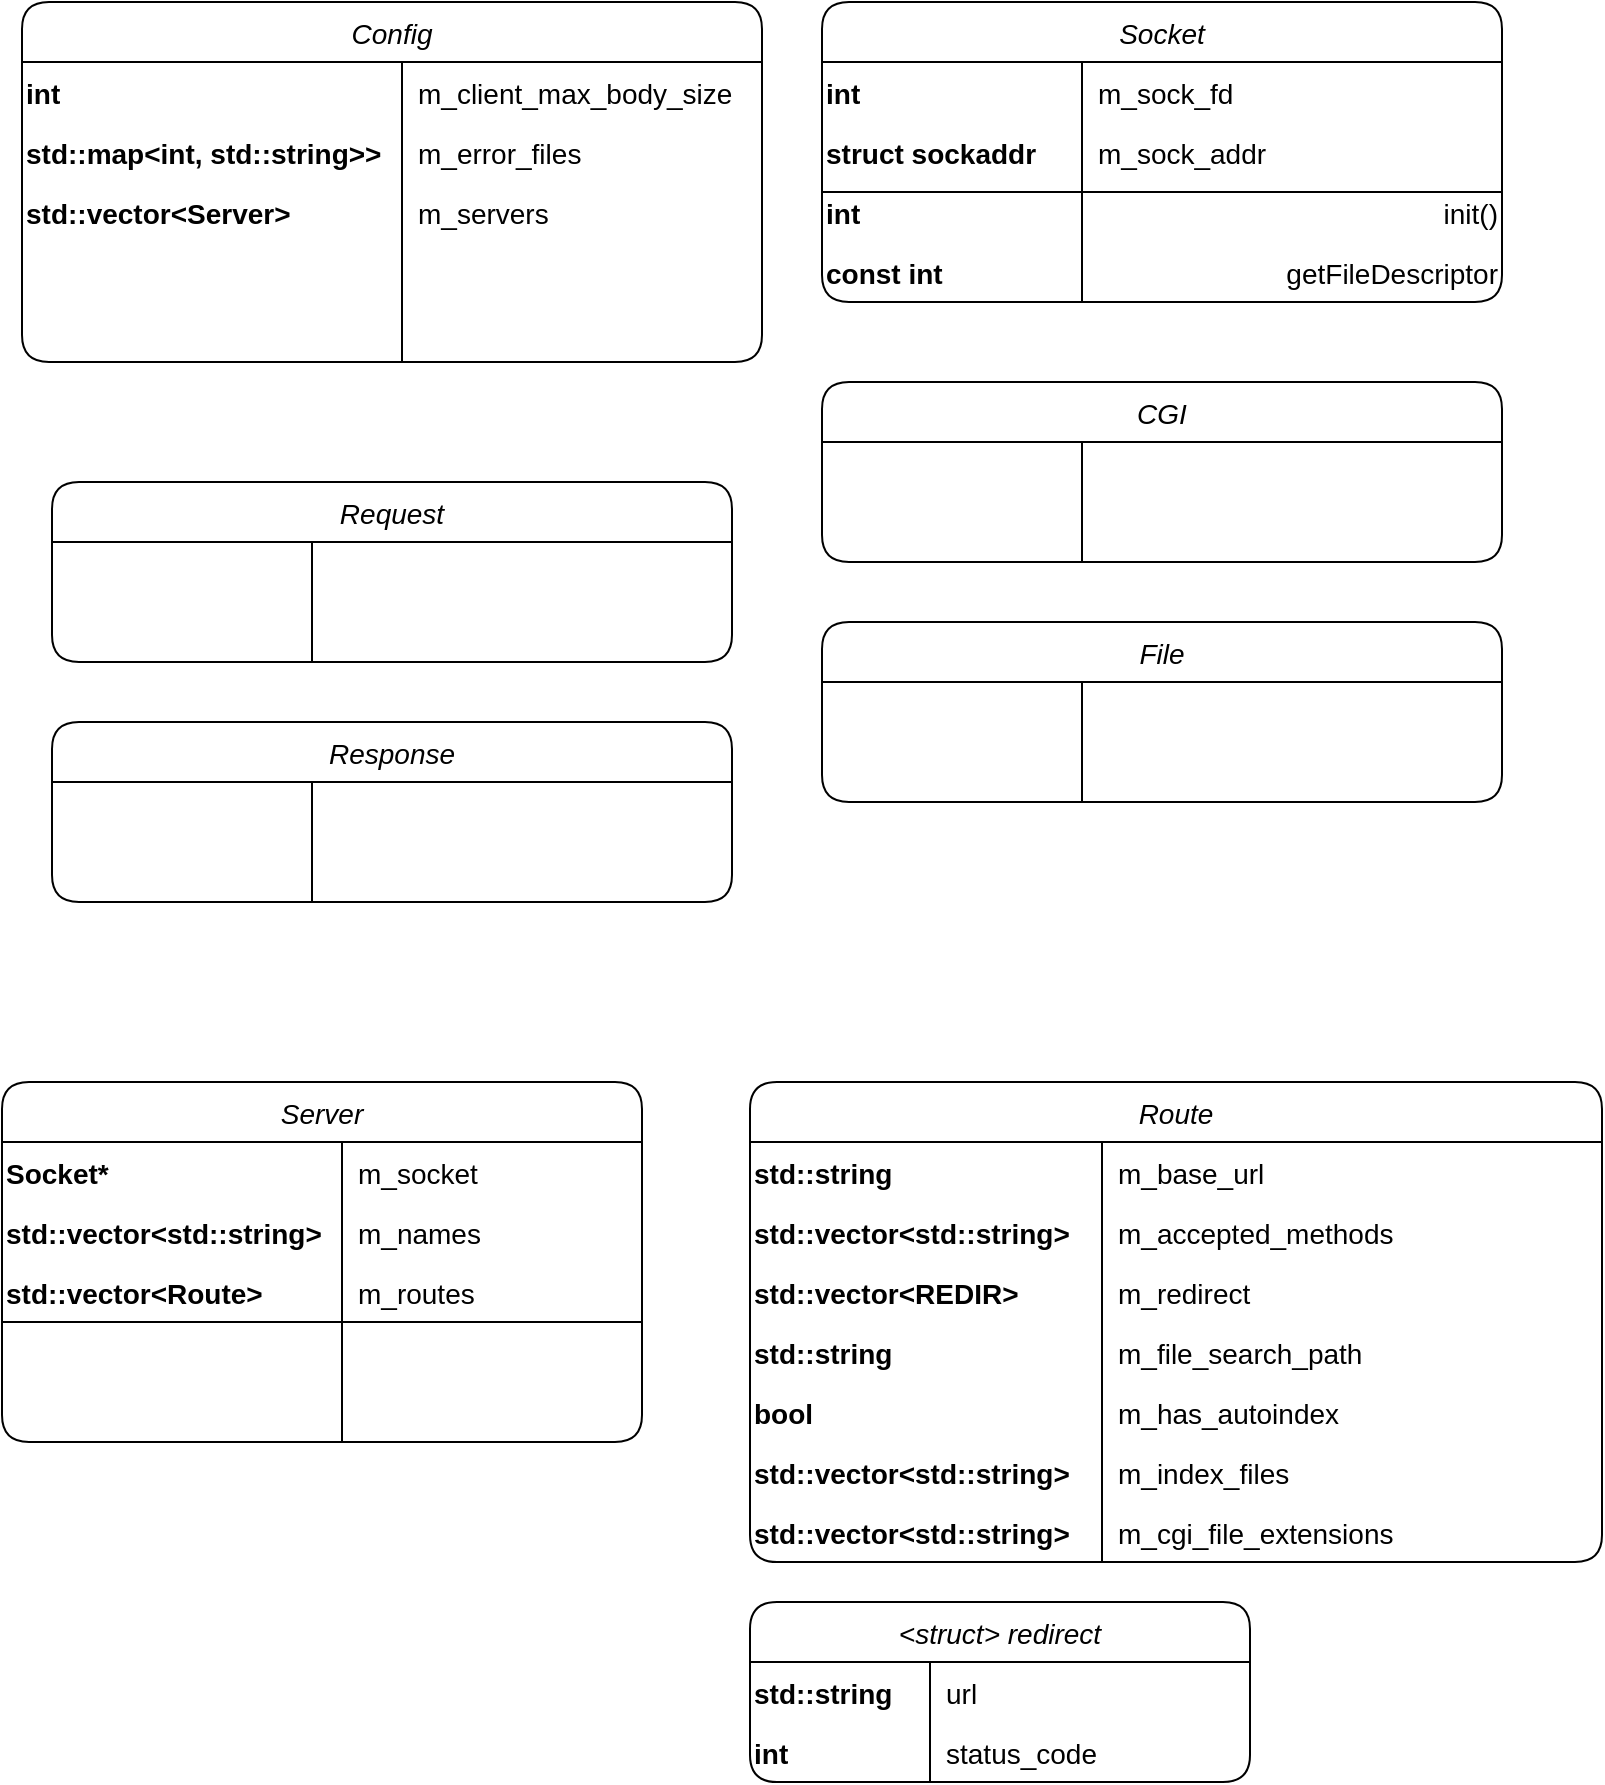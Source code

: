 <mxfile version="16.5.3" type="device"><diagram id="C5RBs43oDa-KdzZeNtuy" name="Page-1"><mxGraphModel dx="2066" dy="1130" grid="1" gridSize="10" guides="1" tooltips="1" connect="1" arrows="1" fold="1" page="1" pageScale="1" pageWidth="827" pageHeight="1169" math="0" shadow="0"><root><mxCell id="WIyWlLk6GJQsqaUBKTNV-0"/><mxCell id="WIyWlLk6GJQsqaUBKTNV-1" parent="WIyWlLk6GJQsqaUBKTNV-0"/><mxCell id="sUEwmZdYw1arLNyRyCAi-73" value="Server" style="shape=table;startSize=30;container=1;collapsible=1;childLayout=tableLayout;fixedRows=1;rowLines=0;fontStyle=2;align=center;resizeLast=1;rounded=1;labelBackgroundColor=none;fillColor=default;gradientColor=none;fontSize=14;" parent="WIyWlLk6GJQsqaUBKTNV-1" vertex="1"><mxGeometry x="40" y="650" width="320" height="180" as="geometry"/></mxCell><mxCell id="sUEwmZdYw1arLNyRyCAi-77" value="" style="shape=tableRow;horizontal=0;startSize=0;swimlaneHead=0;swimlaneBody=0;fillColor=none;collapsible=0;dropTarget=0;points=[[0,0.5],[1,0.5]];portConstraint=eastwest;top=0;left=0;right=0;bottom=0;rounded=1;labelBackgroundColor=#E6E6E6;strokeColor=default;swimlaneFillColor=none;swimlaneLine=1;sketch=0;" parent="sUEwmZdYw1arLNyRyCAi-73" vertex="1"><mxGeometry y="30" width="320" height="30" as="geometry"/></mxCell><mxCell id="sUEwmZdYw1arLNyRyCAi-78" value="Socket*" style="shape=partialRectangle;connectable=0;fillColor=none;top=0;left=0;bottom=0;right=0;editable=1;overflow=hidden;rounded=1;labelBackgroundColor=none;fontStyle=1;align=left;fontSize=14;" parent="sUEwmZdYw1arLNyRyCAi-77" vertex="1"><mxGeometry width="170" height="30" as="geometry"><mxRectangle width="170" height="30" as="alternateBounds"/></mxGeometry></mxCell><mxCell id="sUEwmZdYw1arLNyRyCAi-79" value="m_socket" style="shape=partialRectangle;connectable=0;fillColor=none;top=0;left=0;bottom=0;right=0;align=left;spacingLeft=6;overflow=hidden;rounded=1;labelBackgroundColor=none;strokeColor=default;fontSize=14;" parent="sUEwmZdYw1arLNyRyCAi-77" vertex="1"><mxGeometry x="170" width="150" height="30" as="geometry"><mxRectangle width="150" height="30" as="alternateBounds"/></mxGeometry></mxCell><mxCell id="sUEwmZdYw1arLNyRyCAi-80" value="" style="shape=tableRow;horizontal=0;startSize=0;swimlaneHead=0;swimlaneBody=0;fillColor=none;collapsible=0;dropTarget=0;points=[[0,0.5],[1,0.5]];portConstraint=eastwest;top=0;left=0;right=0;bottom=0;rounded=1;labelBackgroundColor=#E6E6E6;" parent="sUEwmZdYw1arLNyRyCAi-73" vertex="1"><mxGeometry y="60" width="320" height="30" as="geometry"/></mxCell><mxCell id="sUEwmZdYw1arLNyRyCAi-81" value="std::vector&lt;std::string&gt;" style="shape=partialRectangle;connectable=0;fillColor=none;top=0;left=0;bottom=0;right=0;editable=1;overflow=hidden;rounded=1;labelBackgroundColor=none;fontStyle=1;align=left;fontSize=14;" parent="sUEwmZdYw1arLNyRyCAi-80" vertex="1"><mxGeometry width="170" height="30" as="geometry"><mxRectangle width="170" height="30" as="alternateBounds"/></mxGeometry></mxCell><mxCell id="sUEwmZdYw1arLNyRyCAi-82" value="m_names" style="shape=partialRectangle;connectable=0;fillColor=none;top=0;left=0;bottom=0;right=0;align=left;spacingLeft=6;overflow=hidden;rounded=1;labelBackgroundColor=none;fontSize=14;" parent="sUEwmZdYw1arLNyRyCAi-80" vertex="1"><mxGeometry x="170" width="150" height="30" as="geometry"><mxRectangle width="150" height="30" as="alternateBounds"/></mxGeometry></mxCell><mxCell id="sUEwmZdYw1arLNyRyCAi-83" value="" style="shape=tableRow;horizontal=0;startSize=0;swimlaneHead=0;swimlaneBody=0;fillColor=none;collapsible=0;dropTarget=0;points=[[0,0.5],[1,0.5]];portConstraint=eastwest;top=0;left=0;right=0;bottom=0;rounded=1;labelBackgroundColor=#E6E6E6;" parent="sUEwmZdYw1arLNyRyCAi-73" vertex="1"><mxGeometry y="90" width="320" height="30" as="geometry"/></mxCell><mxCell id="sUEwmZdYw1arLNyRyCAi-84" value="std::vector&lt;Route&gt;" style="shape=partialRectangle;connectable=0;fillColor=none;top=0;left=0;bottom=0;right=0;editable=1;overflow=hidden;rounded=1;labelBackgroundColor=none;align=left;fontStyle=1;fontSize=14;" parent="sUEwmZdYw1arLNyRyCAi-83" vertex="1"><mxGeometry width="170" height="30" as="geometry"><mxRectangle width="170" height="30" as="alternateBounds"/></mxGeometry></mxCell><mxCell id="sUEwmZdYw1arLNyRyCAi-85" value="m_routes" style="shape=partialRectangle;connectable=0;fillColor=none;top=0;left=0;bottom=0;right=0;align=left;spacingLeft=6;overflow=hidden;rounded=1;labelBackgroundColor=none;fontSize=14;" parent="sUEwmZdYw1arLNyRyCAi-83" vertex="1"><mxGeometry x="170" width="150" height="30" as="geometry"><mxRectangle width="150" height="30" as="alternateBounds"/></mxGeometry></mxCell><mxCell id="sUEwmZdYw1arLNyRyCAi-101" style="shape=tableRow;horizontal=0;startSize=0;swimlaneHead=0;swimlaneBody=0;fillColor=none;collapsible=0;dropTarget=0;points=[[0,0.5],[1,0.5]];portConstraint=eastwest;top=0;left=0;right=0;bottom=0;rounded=1;labelBackgroundColor=#E6E6E6;" parent="sUEwmZdYw1arLNyRyCAi-73" vertex="1"><mxGeometry y="120" width="320" height="30" as="geometry"/></mxCell><mxCell id="sUEwmZdYw1arLNyRyCAi-102" style="shape=partialRectangle;connectable=0;fillColor=none;top=0;left=0;bottom=0;right=0;editable=1;overflow=hidden;rounded=1;labelBackgroundColor=none;align=left;fontStyle=1;fontSize=14;" parent="sUEwmZdYw1arLNyRyCAi-101" vertex="1"><mxGeometry width="170" height="30" as="geometry"><mxRectangle width="170" height="30" as="alternateBounds"/></mxGeometry></mxCell><mxCell id="sUEwmZdYw1arLNyRyCAi-103" style="shape=partialRectangle;connectable=0;fillColor=none;top=0;left=0;bottom=0;right=0;align=right;spacingLeft=6;overflow=hidden;rounded=1;labelBackgroundColor=none;fontSize=14;" parent="sUEwmZdYw1arLNyRyCAi-101" vertex="1"><mxGeometry x="170" width="150" height="30" as="geometry"><mxRectangle width="150" height="30" as="alternateBounds"/></mxGeometry></mxCell><mxCell id="sUEwmZdYw1arLNyRyCAi-98" style="shape=tableRow;horizontal=0;startSize=0;swimlaneHead=0;swimlaneBody=0;fillColor=none;collapsible=0;dropTarget=0;points=[[0,0.5],[1,0.5]];portConstraint=eastwest;top=0;left=0;right=0;bottom=0;rounded=1;labelBackgroundColor=#E6E6E6;" parent="sUEwmZdYw1arLNyRyCAi-73" vertex="1"><mxGeometry y="150" width="320" height="30" as="geometry"/></mxCell><mxCell id="sUEwmZdYw1arLNyRyCAi-99" style="shape=partialRectangle;connectable=0;fillColor=none;top=0;left=0;bottom=0;right=0;editable=1;overflow=hidden;rounded=1;labelBackgroundColor=none;align=left;fontStyle=1;fontSize=14;" parent="sUEwmZdYw1arLNyRyCAi-98" vertex="1"><mxGeometry width="170" height="30" as="geometry"><mxRectangle width="170" height="30" as="alternateBounds"/></mxGeometry></mxCell><mxCell id="sUEwmZdYw1arLNyRyCAi-100" style="shape=partialRectangle;connectable=0;fillColor=none;top=0;left=0;bottom=0;right=0;align=right;spacingLeft=6;overflow=hidden;rounded=1;labelBackgroundColor=none;fontSize=14;" parent="sUEwmZdYw1arLNyRyCAi-98" vertex="1"><mxGeometry x="170" width="150" height="30" as="geometry"><mxRectangle width="150" height="30" as="alternateBounds"/></mxGeometry></mxCell><mxCell id="sUEwmZdYw1arLNyRyCAi-104" value="Config" style="shape=table;startSize=30;container=1;collapsible=1;childLayout=tableLayout;fixedRows=1;rowLines=0;fontStyle=2;align=center;resizeLast=1;rounded=1;labelBackgroundColor=none;fillColor=default;gradientColor=none;fontSize=14;" parent="WIyWlLk6GJQsqaUBKTNV-1" vertex="1"><mxGeometry x="50" y="110" width="370" height="180" as="geometry"/></mxCell><mxCell id="sUEwmZdYw1arLNyRyCAi-105" value="" style="shape=tableRow;horizontal=0;startSize=0;swimlaneHead=0;swimlaneBody=0;fillColor=none;collapsible=0;dropTarget=0;points=[[0,0.5],[1,0.5]];portConstraint=eastwest;top=0;left=0;right=0;bottom=0;rounded=1;labelBackgroundColor=#E6E6E6;strokeColor=default;swimlaneFillColor=none;swimlaneLine=1;sketch=0;" parent="sUEwmZdYw1arLNyRyCAi-104" vertex="1"><mxGeometry y="30" width="370" height="30" as="geometry"/></mxCell><mxCell id="sUEwmZdYw1arLNyRyCAi-106" value="int" style="shape=partialRectangle;connectable=0;fillColor=none;top=0;left=0;bottom=0;right=0;editable=1;overflow=hidden;rounded=1;labelBackgroundColor=none;fontStyle=1;align=left;fontSize=14;" parent="sUEwmZdYw1arLNyRyCAi-105" vertex="1"><mxGeometry width="190" height="30" as="geometry"><mxRectangle width="190" height="30" as="alternateBounds"/></mxGeometry></mxCell><mxCell id="sUEwmZdYw1arLNyRyCAi-107" value="m_client_max_body_size" style="shape=partialRectangle;connectable=0;fillColor=none;top=0;left=0;bottom=0;right=0;align=left;spacingLeft=6;overflow=hidden;rounded=1;labelBackgroundColor=none;strokeColor=default;fontSize=14;" parent="sUEwmZdYw1arLNyRyCAi-105" vertex="1"><mxGeometry x="190" width="180" height="30" as="geometry"><mxRectangle width="180" height="30" as="alternateBounds"/></mxGeometry></mxCell><mxCell id="sUEwmZdYw1arLNyRyCAi-108" value="" style="shape=tableRow;horizontal=0;startSize=0;swimlaneHead=0;swimlaneBody=0;fillColor=none;collapsible=0;dropTarget=0;points=[[0,0.5],[1,0.5]];portConstraint=eastwest;top=0;left=0;right=0;bottom=0;rounded=1;labelBackgroundColor=#E6E6E6;" parent="sUEwmZdYw1arLNyRyCAi-104" vertex="1"><mxGeometry y="60" width="370" height="30" as="geometry"/></mxCell><mxCell id="sUEwmZdYw1arLNyRyCAi-109" value="std::map&lt;int, std::string&gt;&gt;" style="shape=partialRectangle;connectable=0;fillColor=none;top=0;left=0;bottom=0;right=0;editable=1;overflow=hidden;rounded=1;labelBackgroundColor=none;fontStyle=1;align=left;fontSize=14;" parent="sUEwmZdYw1arLNyRyCAi-108" vertex="1"><mxGeometry width="190" height="30" as="geometry"><mxRectangle width="190" height="30" as="alternateBounds"/></mxGeometry></mxCell><mxCell id="sUEwmZdYw1arLNyRyCAi-110" value="m_error_files" style="shape=partialRectangle;connectable=0;fillColor=none;top=0;left=0;bottom=0;right=0;align=left;spacingLeft=6;overflow=hidden;rounded=1;labelBackgroundColor=none;fontSize=14;" parent="sUEwmZdYw1arLNyRyCAi-108" vertex="1"><mxGeometry x="190" width="180" height="30" as="geometry"><mxRectangle width="180" height="30" as="alternateBounds"/></mxGeometry></mxCell><mxCell id="sUEwmZdYw1arLNyRyCAi-111" value="" style="shape=tableRow;horizontal=0;startSize=0;swimlaneHead=0;swimlaneBody=0;fillColor=none;collapsible=0;dropTarget=0;points=[[0,0.5],[1,0.5]];portConstraint=eastwest;top=0;left=0;right=0;bottom=0;rounded=1;labelBackgroundColor=#E6E6E6;" parent="sUEwmZdYw1arLNyRyCAi-104" vertex="1"><mxGeometry y="90" width="370" height="30" as="geometry"/></mxCell><mxCell id="sUEwmZdYw1arLNyRyCAi-112" value="std::vector&lt;Server&gt;" style="shape=partialRectangle;connectable=0;fillColor=none;top=0;left=0;bottom=0;right=0;editable=1;overflow=hidden;rounded=1;labelBackgroundColor=none;align=left;fontStyle=1;fontSize=14;" parent="sUEwmZdYw1arLNyRyCAi-111" vertex="1"><mxGeometry width="190" height="30" as="geometry"><mxRectangle width="190" height="30" as="alternateBounds"/></mxGeometry></mxCell><mxCell id="sUEwmZdYw1arLNyRyCAi-113" value="m_servers" style="shape=partialRectangle;connectable=0;fillColor=none;top=0;left=0;bottom=0;right=0;align=left;spacingLeft=6;overflow=hidden;rounded=1;labelBackgroundColor=none;fontSize=14;" parent="sUEwmZdYw1arLNyRyCAi-111" vertex="1"><mxGeometry x="190" width="180" height="30" as="geometry"><mxRectangle width="180" height="30" as="alternateBounds"/></mxGeometry></mxCell><mxCell id="sUEwmZdYw1arLNyRyCAi-114" style="shape=tableRow;horizontal=0;startSize=0;swimlaneHead=0;swimlaneBody=0;fillColor=none;collapsible=0;dropTarget=0;points=[[0,0.5],[1,0.5]];portConstraint=eastwest;top=0;left=0;right=0;bottom=0;rounded=1;labelBackgroundColor=#E6E6E6;" parent="sUEwmZdYw1arLNyRyCAi-104" vertex="1"><mxGeometry y="120" width="370" height="30" as="geometry"/></mxCell><mxCell id="sUEwmZdYw1arLNyRyCAi-115" style="shape=partialRectangle;connectable=0;fillColor=none;top=0;left=0;bottom=0;right=0;editable=1;overflow=hidden;rounded=1;labelBackgroundColor=none;align=left;fontStyle=1;fontSize=14;" parent="sUEwmZdYw1arLNyRyCAi-114" vertex="1"><mxGeometry width="190" height="30" as="geometry"><mxRectangle width="190" height="30" as="alternateBounds"/></mxGeometry></mxCell><mxCell id="sUEwmZdYw1arLNyRyCAi-116" style="shape=partialRectangle;connectable=0;fillColor=none;top=0;left=0;bottom=0;right=0;align=right;spacingLeft=6;overflow=hidden;rounded=1;labelBackgroundColor=none;fontSize=14;" parent="sUEwmZdYw1arLNyRyCAi-114" vertex="1"><mxGeometry x="190" width="180" height="30" as="geometry"><mxRectangle width="180" height="30" as="alternateBounds"/></mxGeometry></mxCell><mxCell id="sUEwmZdYw1arLNyRyCAi-117" style="shape=tableRow;horizontal=0;startSize=0;swimlaneHead=0;swimlaneBody=0;fillColor=none;collapsible=0;dropTarget=0;points=[[0,0.5],[1,0.5]];portConstraint=eastwest;top=0;left=0;right=0;bottom=0;rounded=1;labelBackgroundColor=#E6E6E6;" parent="sUEwmZdYw1arLNyRyCAi-104" vertex="1"><mxGeometry y="150" width="370" height="30" as="geometry"/></mxCell><mxCell id="sUEwmZdYw1arLNyRyCAi-118" style="shape=partialRectangle;connectable=0;fillColor=none;top=0;left=0;bottom=0;right=0;editable=1;overflow=hidden;rounded=1;labelBackgroundColor=none;align=left;fontStyle=1;fontSize=14;" parent="sUEwmZdYw1arLNyRyCAi-117" vertex="1"><mxGeometry width="190" height="30" as="geometry"><mxRectangle width="190" height="30" as="alternateBounds"/></mxGeometry></mxCell><mxCell id="sUEwmZdYw1arLNyRyCAi-119" style="shape=partialRectangle;connectable=0;fillColor=none;top=0;left=0;bottom=0;right=0;align=right;spacingLeft=6;overflow=hidden;rounded=1;labelBackgroundColor=none;fontSize=14;" parent="sUEwmZdYw1arLNyRyCAi-117" vertex="1"><mxGeometry x="190" width="180" height="30" as="geometry"><mxRectangle width="180" height="30" as="alternateBounds"/></mxGeometry></mxCell><mxCell id="sUEwmZdYw1arLNyRyCAi-120" value="Socket" style="shape=table;startSize=30;container=1;collapsible=1;childLayout=tableLayout;fixedRows=1;rowLines=0;fontStyle=2;align=center;resizeLast=1;rounded=1;labelBackgroundColor=none;fillColor=default;gradientColor=none;fontSize=14;" parent="WIyWlLk6GJQsqaUBKTNV-1" vertex="1"><mxGeometry x="450" y="110" width="340" height="150" as="geometry"/></mxCell><mxCell id="sUEwmZdYw1arLNyRyCAi-121" value="" style="shape=tableRow;horizontal=0;startSize=0;swimlaneHead=0;swimlaneBody=0;fillColor=none;collapsible=0;dropTarget=0;points=[[0,0.5],[1,0.5]];portConstraint=eastwest;top=0;left=0;right=0;bottom=0;rounded=1;labelBackgroundColor=#E6E6E6;strokeColor=default;swimlaneFillColor=none;swimlaneLine=1;sketch=0;" parent="sUEwmZdYw1arLNyRyCAi-120" vertex="1"><mxGeometry y="30" width="340" height="30" as="geometry"/></mxCell><mxCell id="sUEwmZdYw1arLNyRyCAi-122" value="int" style="shape=partialRectangle;connectable=0;fillColor=none;top=0;left=0;bottom=0;right=0;editable=1;overflow=hidden;rounded=1;labelBackgroundColor=none;fontStyle=1;align=left;fontSize=14;" parent="sUEwmZdYw1arLNyRyCAi-121" vertex="1"><mxGeometry width="130" height="30" as="geometry"><mxRectangle width="130" height="30" as="alternateBounds"/></mxGeometry></mxCell><mxCell id="sUEwmZdYw1arLNyRyCAi-123" value="m_sock_fd" style="shape=partialRectangle;connectable=0;fillColor=none;top=0;left=0;bottom=0;right=0;align=left;spacingLeft=6;overflow=hidden;rounded=1;labelBackgroundColor=none;strokeColor=default;fontSize=14;" parent="sUEwmZdYw1arLNyRyCAi-121" vertex="1"><mxGeometry x="130" width="210" height="30" as="geometry"><mxRectangle width="210" height="30" as="alternateBounds"/></mxGeometry></mxCell><mxCell id="sUEwmZdYw1arLNyRyCAi-124" value="" style="shape=tableRow;horizontal=0;startSize=0;swimlaneHead=0;swimlaneBody=0;fillColor=none;collapsible=0;dropTarget=0;points=[[0,0.5],[1,0.5]];portConstraint=eastwest;top=0;left=0;right=0;bottom=0;rounded=1;labelBackgroundColor=#E6E6E6;" parent="sUEwmZdYw1arLNyRyCAi-120" vertex="1"><mxGeometry y="60" width="340" height="30" as="geometry"/></mxCell><mxCell id="sUEwmZdYw1arLNyRyCAi-125" value="struct sockaddr" style="shape=partialRectangle;connectable=0;fillColor=none;top=0;left=0;bottom=0;right=0;editable=1;overflow=hidden;rounded=1;labelBackgroundColor=none;fontStyle=1;align=left;fontSize=14;" parent="sUEwmZdYw1arLNyRyCAi-124" vertex="1"><mxGeometry width="130" height="30" as="geometry"><mxRectangle width="130" height="30" as="alternateBounds"/></mxGeometry></mxCell><mxCell id="sUEwmZdYw1arLNyRyCAi-126" value="m_sock_addr" style="shape=partialRectangle;connectable=0;fillColor=none;top=0;left=0;bottom=0;right=0;align=left;spacingLeft=6;overflow=hidden;rounded=1;labelBackgroundColor=none;fontSize=14;" parent="sUEwmZdYw1arLNyRyCAi-124" vertex="1"><mxGeometry x="130" width="210" height="30" as="geometry"><mxRectangle width="210" height="30" as="alternateBounds"/></mxGeometry></mxCell><mxCell id="sUEwmZdYw1arLNyRyCAi-130" style="shape=tableRow;horizontal=0;startSize=0;swimlaneHead=0;swimlaneBody=0;fillColor=none;collapsible=0;dropTarget=0;points=[[0,0.5],[1,0.5]];portConstraint=eastwest;top=0;left=0;right=0;bottom=0;rounded=1;labelBackgroundColor=#E6E6E6;" parent="sUEwmZdYw1arLNyRyCAi-120" vertex="1"><mxGeometry y="90" width="340" height="30" as="geometry"/></mxCell><mxCell id="sUEwmZdYw1arLNyRyCAi-131" value="int" style="shape=partialRectangle;connectable=0;fillColor=none;top=0;left=0;bottom=0;right=0;editable=1;overflow=hidden;rounded=1;labelBackgroundColor=none;align=left;fontStyle=1;fontSize=14;" parent="sUEwmZdYw1arLNyRyCAi-130" vertex="1"><mxGeometry width="130" height="30" as="geometry"><mxRectangle width="130" height="30" as="alternateBounds"/></mxGeometry></mxCell><mxCell id="sUEwmZdYw1arLNyRyCAi-132" value="init()" style="shape=partialRectangle;connectable=0;fillColor=none;top=0;left=0;bottom=0;right=0;align=right;spacingLeft=6;overflow=hidden;rounded=1;labelBackgroundColor=none;fontSize=14;" parent="sUEwmZdYw1arLNyRyCAi-130" vertex="1"><mxGeometry x="130" width="210" height="30" as="geometry"><mxRectangle width="210" height="30" as="alternateBounds"/></mxGeometry></mxCell><mxCell id="sUEwmZdYw1arLNyRyCAi-133" style="shape=tableRow;horizontal=0;startSize=0;swimlaneHead=0;swimlaneBody=0;fillColor=none;collapsible=0;dropTarget=0;points=[[0,0.5],[1,0.5]];portConstraint=eastwest;top=0;left=0;right=0;bottom=0;rounded=1;labelBackgroundColor=#E6E6E6;" parent="sUEwmZdYw1arLNyRyCAi-120" vertex="1"><mxGeometry y="120" width="340" height="30" as="geometry"/></mxCell><mxCell id="sUEwmZdYw1arLNyRyCAi-134" value="const int" style="shape=partialRectangle;connectable=0;fillColor=none;top=0;left=0;bottom=0;right=0;editable=1;overflow=hidden;rounded=1;labelBackgroundColor=none;align=left;fontStyle=1;fontSize=14;" parent="sUEwmZdYw1arLNyRyCAi-133" vertex="1"><mxGeometry width="130" height="30" as="geometry"><mxRectangle width="130" height="30" as="alternateBounds"/></mxGeometry></mxCell><mxCell id="sUEwmZdYw1arLNyRyCAi-135" value="getFileDescriptor" style="shape=partialRectangle;connectable=0;fillColor=none;top=0;left=0;bottom=0;right=0;align=right;spacingLeft=6;overflow=hidden;rounded=1;labelBackgroundColor=none;fontSize=14;" parent="sUEwmZdYw1arLNyRyCAi-133" vertex="1"><mxGeometry x="130" width="210" height="30" as="geometry"><mxRectangle width="210" height="30" as="alternateBounds"/></mxGeometry></mxCell><mxCell id="sUEwmZdYw1arLNyRyCAi-136" value="Route" style="shape=table;startSize=30;container=1;collapsible=1;childLayout=tableLayout;fixedRows=1;rowLines=0;fontStyle=2;align=center;resizeLast=1;rounded=1;labelBackgroundColor=none;fillColor=default;gradientColor=none;fontSize=14;" parent="WIyWlLk6GJQsqaUBKTNV-1" vertex="1"><mxGeometry x="414" y="650" width="426" height="240" as="geometry"/></mxCell><mxCell id="sUEwmZdYw1arLNyRyCAi-137" value="" style="shape=tableRow;horizontal=0;startSize=0;swimlaneHead=0;swimlaneBody=0;fillColor=none;collapsible=0;dropTarget=0;points=[[0,0.5],[1,0.5]];portConstraint=eastwest;top=0;left=0;right=0;bottom=0;rounded=1;labelBackgroundColor=#E6E6E6;strokeColor=default;swimlaneFillColor=none;swimlaneLine=1;sketch=0;" parent="sUEwmZdYw1arLNyRyCAi-136" vertex="1"><mxGeometry y="30" width="426" height="30" as="geometry"/></mxCell><mxCell id="sUEwmZdYw1arLNyRyCAi-138" value="std::string" style="shape=partialRectangle;connectable=0;fillColor=none;top=0;left=0;bottom=0;right=0;editable=1;overflow=hidden;rounded=1;labelBackgroundColor=none;fontStyle=1;align=left;fontSize=14;" parent="sUEwmZdYw1arLNyRyCAi-137" vertex="1"><mxGeometry width="176" height="30" as="geometry"><mxRectangle width="176" height="30" as="alternateBounds"/></mxGeometry></mxCell><mxCell id="sUEwmZdYw1arLNyRyCAi-139" value="m_base_url" style="shape=partialRectangle;connectable=0;fillColor=none;top=0;left=0;bottom=0;right=0;align=left;spacingLeft=6;overflow=hidden;rounded=1;labelBackgroundColor=none;strokeColor=default;fontSize=14;" parent="sUEwmZdYw1arLNyRyCAi-137" vertex="1"><mxGeometry x="176" width="250" height="30" as="geometry"><mxRectangle width="250" height="30" as="alternateBounds"/></mxGeometry></mxCell><mxCell id="sUEwmZdYw1arLNyRyCAi-140" value="" style="shape=tableRow;horizontal=0;startSize=0;swimlaneHead=0;swimlaneBody=0;fillColor=none;collapsible=0;dropTarget=0;points=[[0,0.5],[1,0.5]];portConstraint=eastwest;top=0;left=0;right=0;bottom=0;rounded=1;labelBackgroundColor=#E6E6E6;" parent="sUEwmZdYw1arLNyRyCAi-136" vertex="1"><mxGeometry y="60" width="426" height="30" as="geometry"/></mxCell><mxCell id="sUEwmZdYw1arLNyRyCAi-141" value="std::vector&lt;std::string&gt;" style="shape=partialRectangle;connectable=0;fillColor=none;top=0;left=0;bottom=0;right=0;editable=1;overflow=hidden;rounded=1;labelBackgroundColor=none;fontStyle=1;align=left;fontSize=14;" parent="sUEwmZdYw1arLNyRyCAi-140" vertex="1"><mxGeometry width="176" height="30" as="geometry"><mxRectangle width="176" height="30" as="alternateBounds"/></mxGeometry></mxCell><mxCell id="sUEwmZdYw1arLNyRyCAi-142" value="m_accepted_methods" style="shape=partialRectangle;connectable=0;fillColor=none;top=0;left=0;bottom=0;right=0;align=left;spacingLeft=6;overflow=hidden;rounded=1;labelBackgroundColor=none;fontSize=14;" parent="sUEwmZdYw1arLNyRyCAi-140" vertex="1"><mxGeometry x="176" width="250" height="30" as="geometry"><mxRectangle width="250" height="30" as="alternateBounds"/></mxGeometry></mxCell><mxCell id="sUEwmZdYw1arLNyRyCAi-143" style="shape=tableRow;horizontal=0;startSize=0;swimlaneHead=0;swimlaneBody=0;fillColor=none;collapsible=0;dropTarget=0;points=[[0,0.5],[1,0.5]];portConstraint=eastwest;top=0;left=0;right=0;bottom=0;rounded=1;labelBackgroundColor=#E6E6E6;" parent="sUEwmZdYw1arLNyRyCAi-136" vertex="1"><mxGeometry y="90" width="426" height="30" as="geometry"/></mxCell><mxCell id="sUEwmZdYw1arLNyRyCAi-144" value="std::vector&lt;REDIR&gt;" style="shape=partialRectangle;connectable=0;fillColor=none;top=0;left=0;bottom=0;right=0;editable=1;overflow=hidden;rounded=1;labelBackgroundColor=none;align=left;fontStyle=1;fontSize=14;" parent="sUEwmZdYw1arLNyRyCAi-143" vertex="1"><mxGeometry width="176" height="30" as="geometry"><mxRectangle width="176" height="30" as="alternateBounds"/></mxGeometry></mxCell><mxCell id="sUEwmZdYw1arLNyRyCAi-145" value="m_redirect" style="shape=partialRectangle;connectable=0;fillColor=none;top=0;left=0;bottom=0;right=0;align=left;spacingLeft=6;overflow=hidden;rounded=1;labelBackgroundColor=none;fontSize=14;" parent="sUEwmZdYw1arLNyRyCAi-143" vertex="1"><mxGeometry x="176" width="250" height="30" as="geometry"><mxRectangle width="250" height="30" as="alternateBounds"/></mxGeometry></mxCell><mxCell id="sUEwmZdYw1arLNyRyCAi-146" style="shape=tableRow;horizontal=0;startSize=0;swimlaneHead=0;swimlaneBody=0;fillColor=none;collapsible=0;dropTarget=0;points=[[0,0.5],[1,0.5]];portConstraint=eastwest;top=0;left=0;right=0;bottom=0;rounded=1;labelBackgroundColor=#E6E6E6;" parent="sUEwmZdYw1arLNyRyCAi-136" vertex="1"><mxGeometry y="120" width="426" height="30" as="geometry"/></mxCell><mxCell id="sUEwmZdYw1arLNyRyCAi-147" value="std::string" style="shape=partialRectangle;connectable=0;fillColor=none;top=0;left=0;bottom=0;right=0;editable=1;overflow=hidden;rounded=1;labelBackgroundColor=none;align=left;fontStyle=1;fontSize=14;" parent="sUEwmZdYw1arLNyRyCAi-146" vertex="1"><mxGeometry width="176" height="30" as="geometry"><mxRectangle width="176" height="30" as="alternateBounds"/></mxGeometry></mxCell><mxCell id="sUEwmZdYw1arLNyRyCAi-148" value="m_file_search_path" style="shape=partialRectangle;connectable=0;fillColor=none;top=0;left=0;bottom=0;right=0;align=left;spacingLeft=6;overflow=hidden;rounded=1;labelBackgroundColor=none;fontSize=14;" parent="sUEwmZdYw1arLNyRyCAi-146" vertex="1"><mxGeometry x="176" width="250" height="30" as="geometry"><mxRectangle width="250" height="30" as="alternateBounds"/></mxGeometry></mxCell><mxCell id="sUEwmZdYw1arLNyRyCAi-149" style="shape=tableRow;horizontal=0;startSize=0;swimlaneHead=0;swimlaneBody=0;fillColor=none;collapsible=0;dropTarget=0;points=[[0,0.5],[1,0.5]];portConstraint=eastwest;top=0;left=0;right=0;bottom=0;rounded=1;labelBackgroundColor=#E6E6E6;" parent="sUEwmZdYw1arLNyRyCAi-136" vertex="1"><mxGeometry y="150" width="426" height="30" as="geometry"/></mxCell><mxCell id="sUEwmZdYw1arLNyRyCAi-150" value="bool" style="shape=partialRectangle;connectable=0;fillColor=none;top=0;left=0;bottom=0;right=0;editable=1;overflow=hidden;rounded=1;labelBackgroundColor=none;align=left;fontStyle=1;fontSize=14;" parent="sUEwmZdYw1arLNyRyCAi-149" vertex="1"><mxGeometry width="176" height="30" as="geometry"><mxRectangle width="176" height="30" as="alternateBounds"/></mxGeometry></mxCell><mxCell id="sUEwmZdYw1arLNyRyCAi-151" value="m_has_autoindex" style="shape=partialRectangle;connectable=0;fillColor=none;top=0;left=0;bottom=0;right=0;align=left;spacingLeft=6;overflow=hidden;rounded=1;labelBackgroundColor=none;fontSize=14;" parent="sUEwmZdYw1arLNyRyCAi-149" vertex="1"><mxGeometry x="176" width="250" height="30" as="geometry"><mxRectangle width="250" height="30" as="alternateBounds"/></mxGeometry></mxCell><mxCell id="sUEwmZdYw1arLNyRyCAi-152" style="shape=tableRow;horizontal=0;startSize=0;swimlaneHead=0;swimlaneBody=0;fillColor=none;collapsible=0;dropTarget=0;points=[[0,0.5],[1,0.5]];portConstraint=eastwest;top=0;left=0;right=0;bottom=0;rounded=1;labelBackgroundColor=#E6E6E6;" parent="sUEwmZdYw1arLNyRyCAi-136" vertex="1"><mxGeometry y="180" width="426" height="30" as="geometry"/></mxCell><mxCell id="sUEwmZdYw1arLNyRyCAi-153" value="std::vector&lt;std::string&gt;" style="shape=partialRectangle;connectable=0;fillColor=none;top=0;left=0;bottom=0;right=0;editable=1;overflow=hidden;rounded=1;labelBackgroundColor=none;align=left;fontStyle=1;fontSize=14;" parent="sUEwmZdYw1arLNyRyCAi-152" vertex="1"><mxGeometry width="176" height="30" as="geometry"><mxRectangle width="176" height="30" as="alternateBounds"/></mxGeometry></mxCell><mxCell id="sUEwmZdYw1arLNyRyCAi-154" value="m_index_files" style="shape=partialRectangle;connectable=0;fillColor=none;top=0;left=0;bottom=0;right=0;align=left;spacingLeft=6;overflow=hidden;rounded=1;labelBackgroundColor=none;fontSize=14;" parent="sUEwmZdYw1arLNyRyCAi-152" vertex="1"><mxGeometry x="176" width="250" height="30" as="geometry"><mxRectangle width="250" height="30" as="alternateBounds"/></mxGeometry></mxCell><mxCell id="sUEwmZdYw1arLNyRyCAi-155" style="shape=tableRow;horizontal=0;startSize=0;swimlaneHead=0;swimlaneBody=0;fillColor=none;collapsible=0;dropTarget=0;points=[[0,0.5],[1,0.5]];portConstraint=eastwest;top=0;left=0;right=0;bottom=0;rounded=1;labelBackgroundColor=#E6E6E6;" parent="sUEwmZdYw1arLNyRyCAi-136" vertex="1"><mxGeometry y="210" width="426" height="30" as="geometry"/></mxCell><mxCell id="sUEwmZdYw1arLNyRyCAi-156" value="std::vector&lt;std::string&gt;" style="shape=partialRectangle;connectable=0;fillColor=none;top=0;left=0;bottom=0;right=0;editable=1;overflow=hidden;rounded=1;labelBackgroundColor=none;align=left;fontStyle=1;fontSize=14;" parent="sUEwmZdYw1arLNyRyCAi-155" vertex="1"><mxGeometry width="176" height="30" as="geometry"><mxRectangle width="176" height="30" as="alternateBounds"/></mxGeometry></mxCell><mxCell id="sUEwmZdYw1arLNyRyCAi-157" value="m_cgi_file_extensions" style="shape=partialRectangle;connectable=0;fillColor=none;top=0;left=0;bottom=0;right=0;align=left;spacingLeft=6;overflow=hidden;rounded=1;labelBackgroundColor=none;fontSize=14;" parent="sUEwmZdYw1arLNyRyCAi-155" vertex="1"><mxGeometry x="176" width="250" height="30" as="geometry"><mxRectangle width="250" height="30" as="alternateBounds"/></mxGeometry></mxCell><mxCell id="sUEwmZdYw1arLNyRyCAi-158" value="" style="line;html=1;strokeWidth=1;align=left;verticalAlign=middle;spacingTop=-1;spacingLeft=3;spacingRight=3;rotatable=0;labelPosition=right;points=[];portConstraint=eastwest;" parent="WIyWlLk6GJQsqaUBKTNV-1" vertex="1"><mxGeometry x="450" y="200" width="340" height="10" as="geometry"/></mxCell><mxCell id="sUEwmZdYw1arLNyRyCAi-181" value="&lt;struct&gt; redirect" style="shape=table;startSize=30;container=1;collapsible=1;childLayout=tableLayout;fixedRows=1;rowLines=0;fontStyle=2;align=center;resizeLast=1;rounded=1;labelBackgroundColor=none;fillColor=default;gradientColor=none;fontSize=14;" parent="WIyWlLk6GJQsqaUBKTNV-1" vertex="1"><mxGeometry x="414" y="910" width="250" height="90" as="geometry"/></mxCell><mxCell id="sUEwmZdYw1arLNyRyCAi-182" value="" style="shape=tableRow;horizontal=0;startSize=0;swimlaneHead=0;swimlaneBody=0;fillColor=none;collapsible=0;dropTarget=0;points=[[0,0.5],[1,0.5]];portConstraint=eastwest;top=0;left=0;right=0;bottom=0;rounded=1;labelBackgroundColor=#E6E6E6;strokeColor=default;swimlaneFillColor=none;swimlaneLine=1;sketch=0;" parent="sUEwmZdYw1arLNyRyCAi-181" vertex="1"><mxGeometry y="30" width="250" height="30" as="geometry"/></mxCell><mxCell id="sUEwmZdYw1arLNyRyCAi-183" value="std::string" style="shape=partialRectangle;connectable=0;fillColor=none;top=0;left=0;bottom=0;right=0;editable=1;overflow=hidden;rounded=1;labelBackgroundColor=none;fontStyle=1;align=left;fontSize=14;" parent="sUEwmZdYw1arLNyRyCAi-182" vertex="1"><mxGeometry width="90" height="30" as="geometry"><mxRectangle width="90" height="30" as="alternateBounds"/></mxGeometry></mxCell><mxCell id="sUEwmZdYw1arLNyRyCAi-184" value="url" style="shape=partialRectangle;connectable=0;fillColor=none;top=0;left=0;bottom=0;right=0;align=left;spacingLeft=6;overflow=hidden;rounded=1;labelBackgroundColor=none;strokeColor=default;fontSize=14;" parent="sUEwmZdYw1arLNyRyCAi-182" vertex="1"><mxGeometry x="90" width="160" height="30" as="geometry"><mxRectangle width="160" height="30" as="alternateBounds"/></mxGeometry></mxCell><mxCell id="sUEwmZdYw1arLNyRyCAi-185" value="" style="shape=tableRow;horizontal=0;startSize=0;swimlaneHead=0;swimlaneBody=0;fillColor=none;collapsible=0;dropTarget=0;points=[[0,0.5],[1,0.5]];portConstraint=eastwest;top=0;left=0;right=0;bottom=0;rounded=1;labelBackgroundColor=#E6E6E6;" parent="sUEwmZdYw1arLNyRyCAi-181" vertex="1"><mxGeometry y="60" width="250" height="30" as="geometry"/></mxCell><mxCell id="sUEwmZdYw1arLNyRyCAi-186" value="int" style="shape=partialRectangle;connectable=0;fillColor=none;top=0;left=0;bottom=0;right=0;editable=1;overflow=hidden;rounded=1;labelBackgroundColor=none;fontStyle=1;align=left;fontSize=14;" parent="sUEwmZdYw1arLNyRyCAi-185" vertex="1"><mxGeometry width="90" height="30" as="geometry"><mxRectangle width="90" height="30" as="alternateBounds"/></mxGeometry></mxCell><mxCell id="sUEwmZdYw1arLNyRyCAi-187" value="status_code" style="shape=partialRectangle;connectable=0;fillColor=none;top=0;left=0;bottom=0;right=0;align=left;spacingLeft=6;overflow=hidden;rounded=1;labelBackgroundColor=none;fontSize=14;" parent="sUEwmZdYw1arLNyRyCAi-185" vertex="1"><mxGeometry x="90" width="160" height="30" as="geometry"><mxRectangle width="160" height="30" as="alternateBounds"/></mxGeometry></mxCell><mxCell id="TdP31xeUGQ2Xq2NVACKI-0" value="" style="line;html=1;strokeWidth=1;align=left;verticalAlign=middle;spacingTop=-1;spacingLeft=3;spacingRight=3;rotatable=0;labelPosition=right;points=[];portConstraint=eastwest;" parent="WIyWlLk6GJQsqaUBKTNV-1" vertex="1"><mxGeometry x="40" y="765" width="320" height="10" as="geometry"/></mxCell><mxCell id="kf0kKviVeoLHIDaWRoL4-0" value="CGI" style="shape=table;startSize=30;container=1;collapsible=1;childLayout=tableLayout;fixedRows=1;rowLines=0;fontStyle=2;align=center;resizeLast=1;rounded=1;labelBackgroundColor=none;fillColor=default;gradientColor=none;fontSize=14;" parent="WIyWlLk6GJQsqaUBKTNV-1" vertex="1"><mxGeometry x="450" y="300" width="340" height="90" as="geometry"/></mxCell><mxCell id="kf0kKviVeoLHIDaWRoL4-7" style="shape=tableRow;horizontal=0;startSize=0;swimlaneHead=0;swimlaneBody=0;fillColor=none;collapsible=0;dropTarget=0;points=[[0,0.5],[1,0.5]];portConstraint=eastwest;top=0;left=0;right=0;bottom=0;rounded=1;labelBackgroundColor=#E6E6E6;" parent="kf0kKviVeoLHIDaWRoL4-0" vertex="1"><mxGeometry y="30" width="340" height="30" as="geometry"/></mxCell><mxCell id="kf0kKviVeoLHIDaWRoL4-8" value="" style="shape=partialRectangle;connectable=0;fillColor=none;top=0;left=0;bottom=0;right=0;editable=1;overflow=hidden;rounded=1;labelBackgroundColor=none;align=left;fontStyle=1;fontSize=14;" parent="kf0kKviVeoLHIDaWRoL4-7" vertex="1"><mxGeometry width="130" height="30" as="geometry"><mxRectangle width="130" height="30" as="alternateBounds"/></mxGeometry></mxCell><mxCell id="kf0kKviVeoLHIDaWRoL4-9" value="" style="shape=partialRectangle;connectable=0;fillColor=none;top=0;left=0;bottom=0;right=0;align=right;spacingLeft=6;overflow=hidden;rounded=1;labelBackgroundColor=none;fontSize=14;" parent="kf0kKviVeoLHIDaWRoL4-7" vertex="1"><mxGeometry x="130" width="210" height="30" as="geometry"><mxRectangle width="210" height="30" as="alternateBounds"/></mxGeometry></mxCell><mxCell id="kf0kKviVeoLHIDaWRoL4-10" style="shape=tableRow;horizontal=0;startSize=0;swimlaneHead=0;swimlaneBody=0;fillColor=none;collapsible=0;dropTarget=0;points=[[0,0.5],[1,0.5]];portConstraint=eastwest;top=0;left=0;right=0;bottom=0;rounded=1;labelBackgroundColor=#E6E6E6;" parent="kf0kKviVeoLHIDaWRoL4-0" vertex="1"><mxGeometry y="60" width="340" height="30" as="geometry"/></mxCell><mxCell id="kf0kKviVeoLHIDaWRoL4-11" value="" style="shape=partialRectangle;connectable=0;fillColor=none;top=0;left=0;bottom=0;right=0;editable=1;overflow=hidden;rounded=1;labelBackgroundColor=none;align=left;fontStyle=1;fontSize=14;" parent="kf0kKviVeoLHIDaWRoL4-10" vertex="1"><mxGeometry width="130" height="30" as="geometry"><mxRectangle width="130" height="30" as="alternateBounds"/></mxGeometry></mxCell><mxCell id="kf0kKviVeoLHIDaWRoL4-12" value="" style="shape=partialRectangle;connectable=0;fillColor=none;top=0;left=0;bottom=0;right=0;align=right;spacingLeft=6;overflow=hidden;rounded=1;labelBackgroundColor=none;fontSize=14;" parent="kf0kKviVeoLHIDaWRoL4-10" vertex="1"><mxGeometry x="130" width="210" height="30" as="geometry"><mxRectangle width="210" height="30" as="alternateBounds"/></mxGeometry></mxCell><mxCell id="kf0kKviVeoLHIDaWRoL4-14" value="File" style="shape=table;startSize=30;container=1;collapsible=1;childLayout=tableLayout;fixedRows=1;rowLines=0;fontStyle=2;align=center;resizeLast=1;rounded=1;labelBackgroundColor=none;fillColor=default;gradientColor=none;fontSize=14;" parent="WIyWlLk6GJQsqaUBKTNV-1" vertex="1"><mxGeometry x="450" y="420" width="340" height="90" as="geometry"/></mxCell><mxCell id="kf0kKviVeoLHIDaWRoL4-15" style="shape=tableRow;horizontal=0;startSize=0;swimlaneHead=0;swimlaneBody=0;fillColor=none;collapsible=0;dropTarget=0;points=[[0,0.5],[1,0.5]];portConstraint=eastwest;top=0;left=0;right=0;bottom=0;rounded=1;labelBackgroundColor=#E6E6E6;" parent="kf0kKviVeoLHIDaWRoL4-14" vertex="1"><mxGeometry y="30" width="340" height="30" as="geometry"/></mxCell><mxCell id="kf0kKviVeoLHIDaWRoL4-16" value="" style="shape=partialRectangle;connectable=0;fillColor=none;top=0;left=0;bottom=0;right=0;editable=1;overflow=hidden;rounded=1;labelBackgroundColor=none;align=left;fontStyle=1;fontSize=14;" parent="kf0kKviVeoLHIDaWRoL4-15" vertex="1"><mxGeometry width="130" height="30" as="geometry"><mxRectangle width="130" height="30" as="alternateBounds"/></mxGeometry></mxCell><mxCell id="kf0kKviVeoLHIDaWRoL4-17" value="" style="shape=partialRectangle;connectable=0;fillColor=none;top=0;left=0;bottom=0;right=0;align=right;spacingLeft=6;overflow=hidden;rounded=1;labelBackgroundColor=none;fontSize=14;" parent="kf0kKviVeoLHIDaWRoL4-15" vertex="1"><mxGeometry x="130" width="210" height="30" as="geometry"><mxRectangle width="210" height="30" as="alternateBounds"/></mxGeometry></mxCell><mxCell id="kf0kKviVeoLHIDaWRoL4-18" style="shape=tableRow;horizontal=0;startSize=0;swimlaneHead=0;swimlaneBody=0;fillColor=none;collapsible=0;dropTarget=0;points=[[0,0.5],[1,0.5]];portConstraint=eastwest;top=0;left=0;right=0;bottom=0;rounded=1;labelBackgroundColor=#E6E6E6;" parent="kf0kKviVeoLHIDaWRoL4-14" vertex="1"><mxGeometry y="60" width="340" height="30" as="geometry"/></mxCell><mxCell id="kf0kKviVeoLHIDaWRoL4-19" value="" style="shape=partialRectangle;connectable=0;fillColor=none;top=0;left=0;bottom=0;right=0;editable=1;overflow=hidden;rounded=1;labelBackgroundColor=none;align=left;fontStyle=1;fontSize=14;" parent="kf0kKviVeoLHIDaWRoL4-18" vertex="1"><mxGeometry width="130" height="30" as="geometry"><mxRectangle width="130" height="30" as="alternateBounds"/></mxGeometry></mxCell><mxCell id="kf0kKviVeoLHIDaWRoL4-20" value="" style="shape=partialRectangle;connectable=0;fillColor=none;top=0;left=0;bottom=0;right=0;align=right;spacingLeft=6;overflow=hidden;rounded=1;labelBackgroundColor=none;fontSize=14;" parent="kf0kKviVeoLHIDaWRoL4-18" vertex="1"><mxGeometry x="130" width="210" height="30" as="geometry"><mxRectangle width="210" height="30" as="alternateBounds"/></mxGeometry></mxCell><mxCell id="kf0kKviVeoLHIDaWRoL4-21" value="Request" style="shape=table;startSize=30;container=1;collapsible=1;childLayout=tableLayout;fixedRows=1;rowLines=0;fontStyle=2;align=center;resizeLast=1;rounded=1;labelBackgroundColor=none;fillColor=default;gradientColor=none;fontSize=14;" parent="WIyWlLk6GJQsqaUBKTNV-1" vertex="1"><mxGeometry x="65" y="350" width="340" height="90" as="geometry"/></mxCell><mxCell id="kf0kKviVeoLHIDaWRoL4-22" style="shape=tableRow;horizontal=0;startSize=0;swimlaneHead=0;swimlaneBody=0;fillColor=none;collapsible=0;dropTarget=0;points=[[0,0.5],[1,0.5]];portConstraint=eastwest;top=0;left=0;right=0;bottom=0;rounded=1;labelBackgroundColor=#E6E6E6;" parent="kf0kKviVeoLHIDaWRoL4-21" vertex="1"><mxGeometry y="30" width="340" height="30" as="geometry"/></mxCell><mxCell id="kf0kKviVeoLHIDaWRoL4-23" value="" style="shape=partialRectangle;connectable=0;fillColor=none;top=0;left=0;bottom=0;right=0;editable=1;overflow=hidden;rounded=1;labelBackgroundColor=none;align=left;fontStyle=1;fontSize=14;" parent="kf0kKviVeoLHIDaWRoL4-22" vertex="1"><mxGeometry width="130" height="30" as="geometry"><mxRectangle width="130" height="30" as="alternateBounds"/></mxGeometry></mxCell><mxCell id="kf0kKviVeoLHIDaWRoL4-24" value="" style="shape=partialRectangle;connectable=0;fillColor=none;top=0;left=0;bottom=0;right=0;align=right;spacingLeft=6;overflow=hidden;rounded=1;labelBackgroundColor=none;fontSize=14;" parent="kf0kKviVeoLHIDaWRoL4-22" vertex="1"><mxGeometry x="130" width="210" height="30" as="geometry"><mxRectangle width="210" height="30" as="alternateBounds"/></mxGeometry></mxCell><mxCell id="kf0kKviVeoLHIDaWRoL4-25" style="shape=tableRow;horizontal=0;startSize=0;swimlaneHead=0;swimlaneBody=0;fillColor=none;collapsible=0;dropTarget=0;points=[[0,0.5],[1,0.5]];portConstraint=eastwest;top=0;left=0;right=0;bottom=0;rounded=1;labelBackgroundColor=#E6E6E6;" parent="kf0kKviVeoLHIDaWRoL4-21" vertex="1"><mxGeometry y="60" width="340" height="30" as="geometry"/></mxCell><mxCell id="kf0kKviVeoLHIDaWRoL4-26" value="" style="shape=partialRectangle;connectable=0;fillColor=none;top=0;left=0;bottom=0;right=0;editable=1;overflow=hidden;rounded=1;labelBackgroundColor=none;align=left;fontStyle=1;fontSize=14;" parent="kf0kKviVeoLHIDaWRoL4-25" vertex="1"><mxGeometry width="130" height="30" as="geometry"><mxRectangle width="130" height="30" as="alternateBounds"/></mxGeometry></mxCell><mxCell id="kf0kKviVeoLHIDaWRoL4-27" value="" style="shape=partialRectangle;connectable=0;fillColor=none;top=0;left=0;bottom=0;right=0;align=right;spacingLeft=6;overflow=hidden;rounded=1;labelBackgroundColor=none;fontSize=14;" parent="kf0kKviVeoLHIDaWRoL4-25" vertex="1"><mxGeometry x="130" width="210" height="30" as="geometry"><mxRectangle width="210" height="30" as="alternateBounds"/></mxGeometry></mxCell><mxCell id="kf0kKviVeoLHIDaWRoL4-28" value="Response" style="shape=table;startSize=30;container=1;collapsible=1;childLayout=tableLayout;fixedRows=1;rowLines=0;fontStyle=2;align=center;resizeLast=1;rounded=1;labelBackgroundColor=none;fillColor=default;gradientColor=none;fontSize=14;" parent="WIyWlLk6GJQsqaUBKTNV-1" vertex="1"><mxGeometry x="65" y="470" width="340" height="90" as="geometry"/></mxCell><mxCell id="kf0kKviVeoLHIDaWRoL4-29" style="shape=tableRow;horizontal=0;startSize=0;swimlaneHead=0;swimlaneBody=0;fillColor=none;collapsible=0;dropTarget=0;points=[[0,0.5],[1,0.5]];portConstraint=eastwest;top=0;left=0;right=0;bottom=0;rounded=1;labelBackgroundColor=#E6E6E6;" parent="kf0kKviVeoLHIDaWRoL4-28" vertex="1"><mxGeometry y="30" width="340" height="30" as="geometry"/></mxCell><mxCell id="kf0kKviVeoLHIDaWRoL4-30" value="" style="shape=partialRectangle;connectable=0;fillColor=none;top=0;left=0;bottom=0;right=0;editable=1;overflow=hidden;rounded=1;labelBackgroundColor=none;align=left;fontStyle=1;fontSize=14;" parent="kf0kKviVeoLHIDaWRoL4-29" vertex="1"><mxGeometry width="130" height="30" as="geometry"><mxRectangle width="130" height="30" as="alternateBounds"/></mxGeometry></mxCell><mxCell id="kf0kKviVeoLHIDaWRoL4-31" value="" style="shape=partialRectangle;connectable=0;fillColor=none;top=0;left=0;bottom=0;right=0;align=right;spacingLeft=6;overflow=hidden;rounded=1;labelBackgroundColor=none;fontSize=14;" parent="kf0kKviVeoLHIDaWRoL4-29" vertex="1"><mxGeometry x="130" width="210" height="30" as="geometry"><mxRectangle width="210" height="30" as="alternateBounds"/></mxGeometry></mxCell><mxCell id="kf0kKviVeoLHIDaWRoL4-32" style="shape=tableRow;horizontal=0;startSize=0;swimlaneHead=0;swimlaneBody=0;fillColor=none;collapsible=0;dropTarget=0;points=[[0,0.5],[1,0.5]];portConstraint=eastwest;top=0;left=0;right=0;bottom=0;rounded=1;labelBackgroundColor=#E6E6E6;" parent="kf0kKviVeoLHIDaWRoL4-28" vertex="1"><mxGeometry y="60" width="340" height="30" as="geometry"/></mxCell><mxCell id="kf0kKviVeoLHIDaWRoL4-33" value="" style="shape=partialRectangle;connectable=0;fillColor=none;top=0;left=0;bottom=0;right=0;editable=1;overflow=hidden;rounded=1;labelBackgroundColor=none;align=left;fontStyle=1;fontSize=14;" parent="kf0kKviVeoLHIDaWRoL4-32" vertex="1"><mxGeometry width="130" height="30" as="geometry"><mxRectangle width="130" height="30" as="alternateBounds"/></mxGeometry></mxCell><mxCell id="kf0kKviVeoLHIDaWRoL4-34" value="" style="shape=partialRectangle;connectable=0;fillColor=none;top=0;left=0;bottom=0;right=0;align=right;spacingLeft=6;overflow=hidden;rounded=1;labelBackgroundColor=none;fontSize=14;" parent="kf0kKviVeoLHIDaWRoL4-32" vertex="1"><mxGeometry x="130" width="210" height="30" as="geometry"><mxRectangle width="210" height="30" as="alternateBounds"/></mxGeometry></mxCell></root></mxGraphModel></diagram></mxfile>